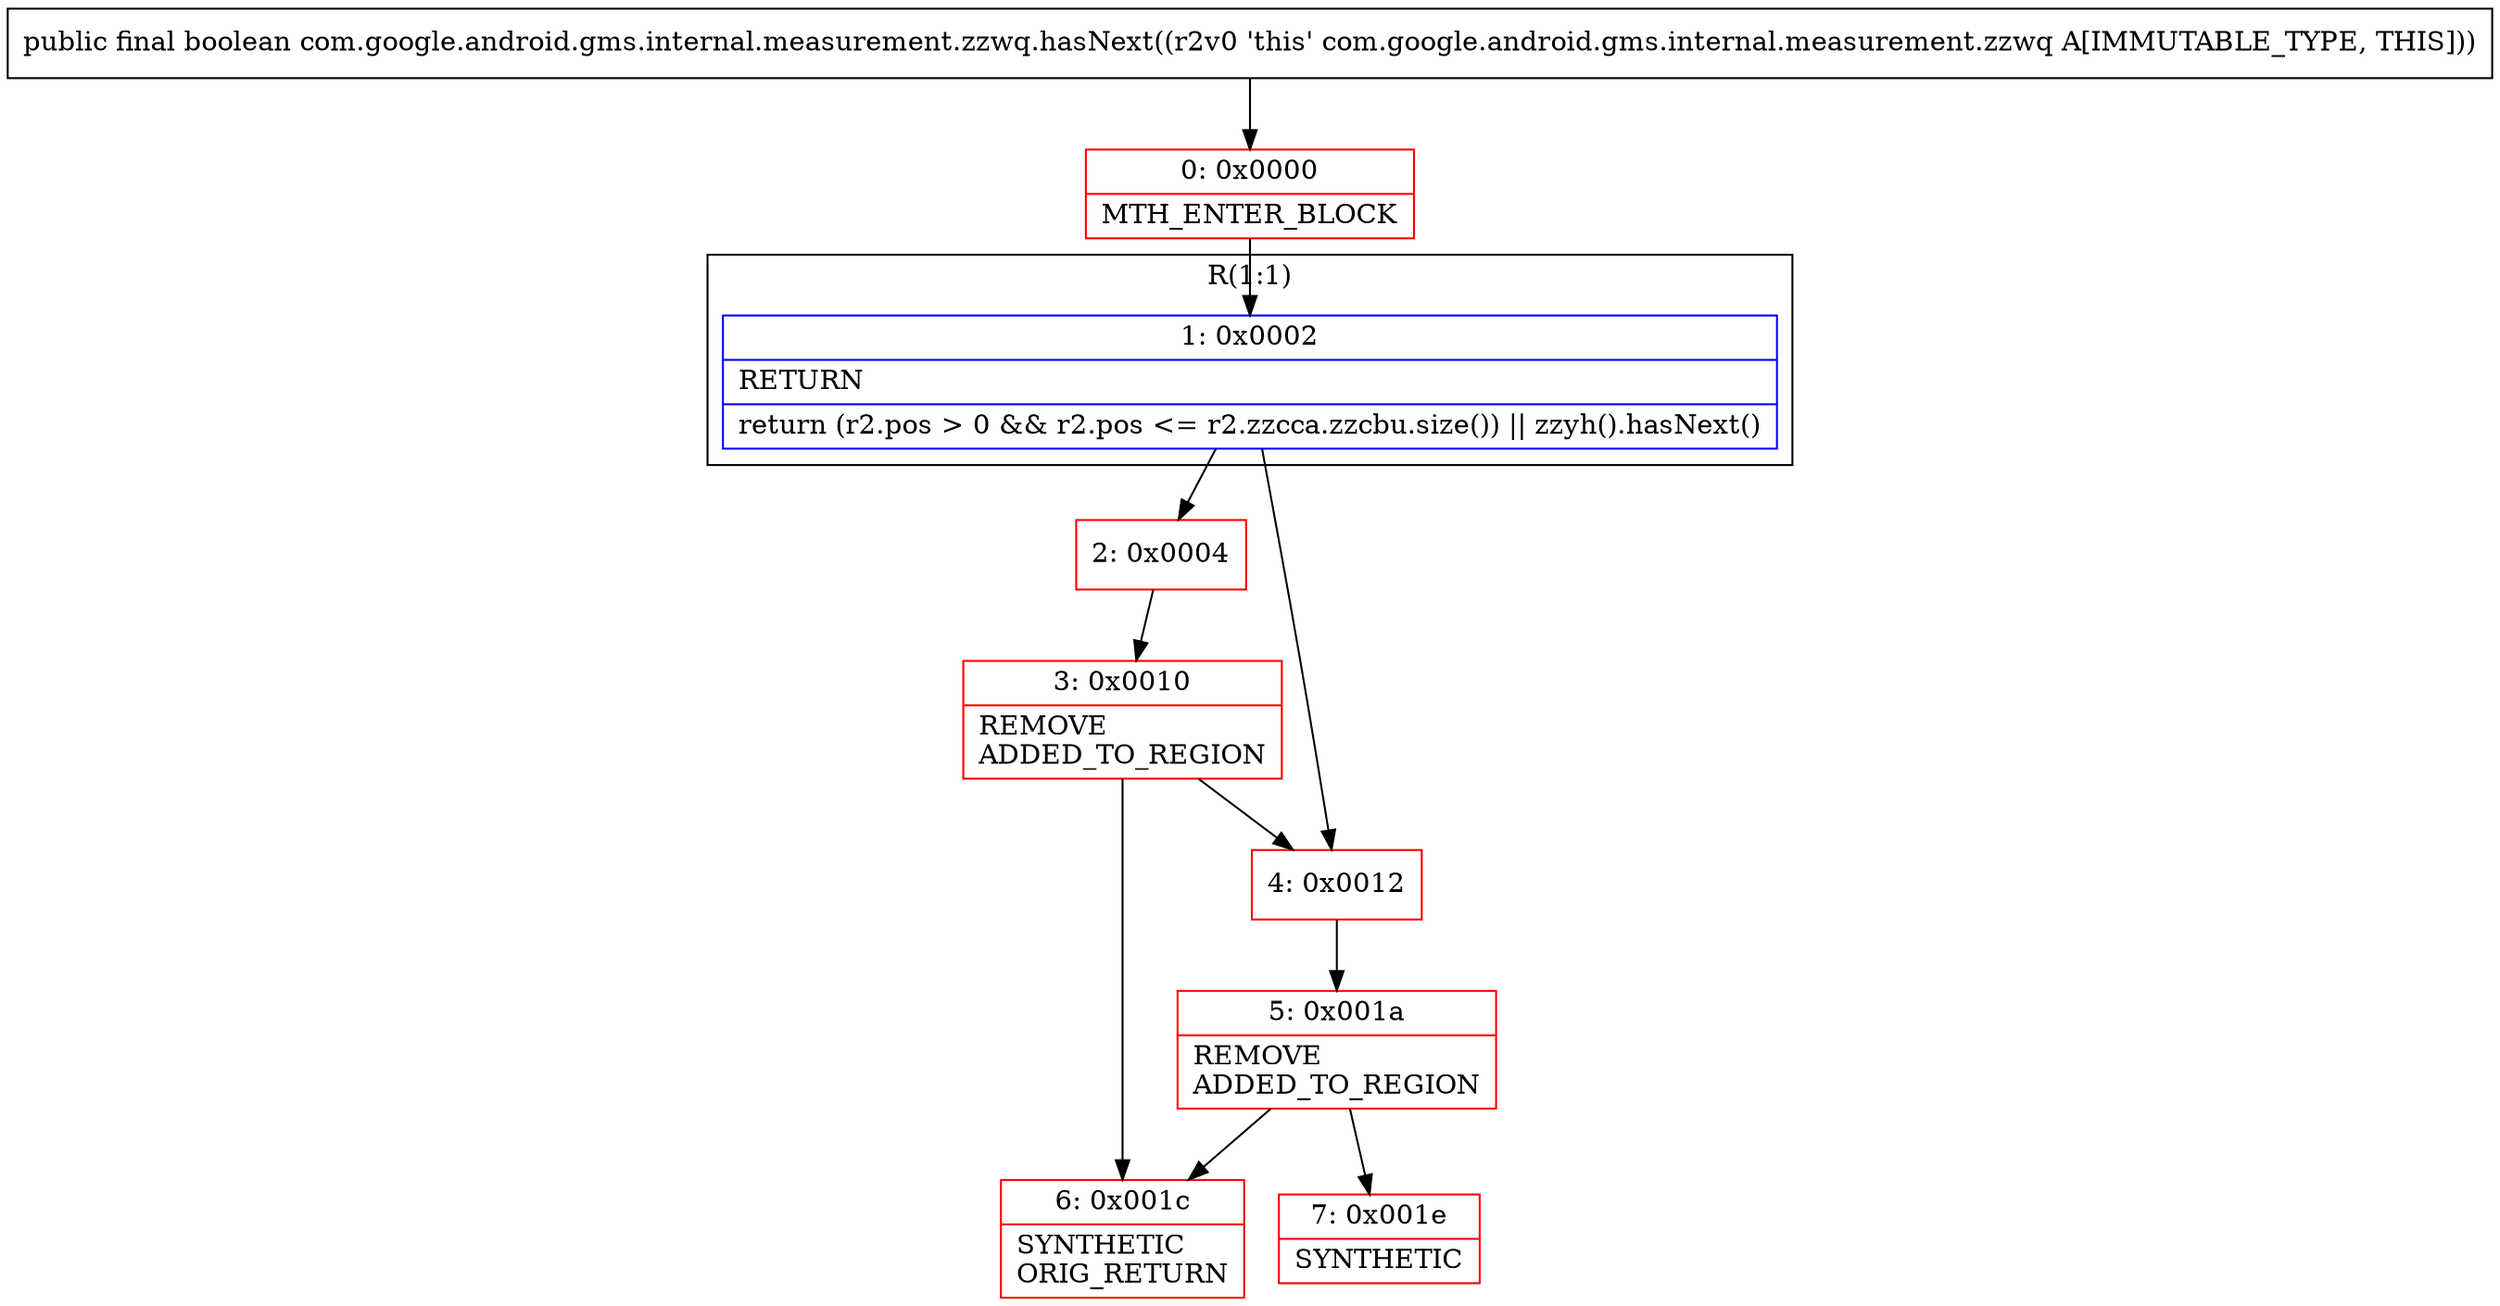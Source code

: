 digraph "CFG forcom.google.android.gms.internal.measurement.zzwq.hasNext()Z" {
subgraph cluster_Region_1852430772 {
label = "R(1:1)";
node [shape=record,color=blue];
Node_1 [shape=record,label="{1\:\ 0x0002|RETURN\l|return (r2.pos \> 0 && r2.pos \<= r2.zzcca.zzcbu.size()) \|\| zzyh().hasNext()\l}"];
}
Node_0 [shape=record,color=red,label="{0\:\ 0x0000|MTH_ENTER_BLOCK\l}"];
Node_2 [shape=record,color=red,label="{2\:\ 0x0004}"];
Node_3 [shape=record,color=red,label="{3\:\ 0x0010|REMOVE\lADDED_TO_REGION\l}"];
Node_4 [shape=record,color=red,label="{4\:\ 0x0012}"];
Node_5 [shape=record,color=red,label="{5\:\ 0x001a|REMOVE\lADDED_TO_REGION\l}"];
Node_6 [shape=record,color=red,label="{6\:\ 0x001c|SYNTHETIC\lORIG_RETURN\l}"];
Node_7 [shape=record,color=red,label="{7\:\ 0x001e|SYNTHETIC\l}"];
MethodNode[shape=record,label="{public final boolean com.google.android.gms.internal.measurement.zzwq.hasNext((r2v0 'this' com.google.android.gms.internal.measurement.zzwq A[IMMUTABLE_TYPE, THIS])) }"];
MethodNode -> Node_0;
Node_1 -> Node_2;
Node_1 -> Node_4;
Node_0 -> Node_1;
Node_2 -> Node_3;
Node_3 -> Node_4;
Node_3 -> Node_6;
Node_4 -> Node_5;
Node_5 -> Node_6;
Node_5 -> Node_7;
}

